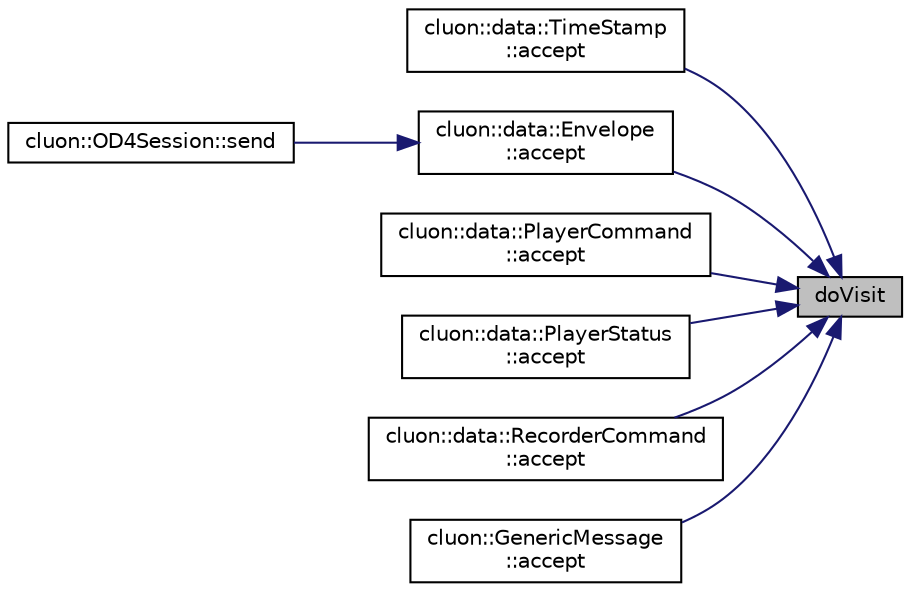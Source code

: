 digraph "doVisit"
{
 // LATEX_PDF_SIZE
  edge [fontname="Helvetica",fontsize="10",labelfontname="Helvetica",labelfontsize="10"];
  node [fontname="Helvetica",fontsize="10",shape=record];
  rankdir="RL";
  Node1 [label="doVisit",height=0.2,width=0.4,color="black", fillcolor="grey75", style="filled", fontcolor="black",tooltip=" "];
  Node1 -> Node2 [dir="back",color="midnightblue",fontsize="10",style="solid"];
  Node2 [label="cluon::data::TimeStamp\l::accept",height=0.2,width=0.4,color="black", fillcolor="white", style="filled",URL="$classcluon_1_1data_1_1TimeStamp.html#a252fb082934e4a62777c70f2f003a6d3",tooltip=" "];
  Node1 -> Node3 [dir="back",color="midnightblue",fontsize="10",style="solid"];
  Node3 [label="cluon::data::Envelope\l::accept",height=0.2,width=0.4,color="black", fillcolor="white", style="filled",URL="$classcluon_1_1data_1_1Envelope.html#afb1dfa6ca6a92b9c5eba3a1201b16dbd",tooltip=" "];
  Node3 -> Node4 [dir="back",color="midnightblue",fontsize="10",style="solid"];
  Node4 [label="cluon::OD4Session::send",height=0.2,width=0.4,color="black", fillcolor="white", style="filled",URL="$classcluon_1_1OD4Session.html#a01745bfed160ac4fd16c71828672e7e8",tooltip=" "];
  Node1 -> Node5 [dir="back",color="midnightblue",fontsize="10",style="solid"];
  Node5 [label="cluon::data::PlayerCommand\l::accept",height=0.2,width=0.4,color="black", fillcolor="white", style="filled",URL="$classcluon_1_1data_1_1PlayerCommand.html#aac2af35554748063be808bec1faf6dc6",tooltip=" "];
  Node1 -> Node6 [dir="back",color="midnightblue",fontsize="10",style="solid"];
  Node6 [label="cluon::data::PlayerStatus\l::accept",height=0.2,width=0.4,color="black", fillcolor="white", style="filled",URL="$classcluon_1_1data_1_1PlayerStatus.html#a77a12c68a6d1a43072e70b1854c33582",tooltip=" "];
  Node1 -> Node7 [dir="back",color="midnightblue",fontsize="10",style="solid"];
  Node7 [label="cluon::data::RecorderCommand\l::accept",height=0.2,width=0.4,color="black", fillcolor="white", style="filled",URL="$classcluon_1_1data_1_1RecorderCommand.html#a1ed97bd86d20a06214b3ed180f7d4db5",tooltip=" "];
  Node1 -> Node8 [dir="back",color="midnightblue",fontsize="10",style="solid"];
  Node8 [label="cluon::GenericMessage\l::accept",height=0.2,width=0.4,color="black", fillcolor="white", style="filled",URL="$classcluon_1_1GenericMessage.html#a161e9fcd68d9ac34004ecfa6cd34c889",tooltip=" "];
}
